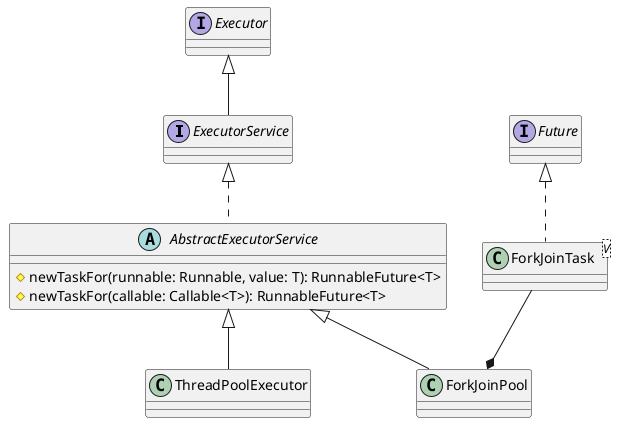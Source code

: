 @startuml executor-classes

interface ExecutorService extends Executor

abstract class AbstractExecutorService implements ExecutorService {
    #newTaskFor(runnable: Runnable, value: T): RunnableFuture<T>
    #newTaskFor(callable: Callable<T>): RunnableFuture<T>
}

class ForkJoinPool extends AbstractExecutorService
class ThreadPoolExecutor extends AbstractExecutorService

class ForkJoinTask<V> implements Future
ForkJoinPool *-up- ForkJoinTask

@enduml